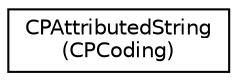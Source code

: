 digraph "Graphical Class Hierarchy"
{
  edge [fontname="Helvetica",fontsize="10",labelfontname="Helvetica",labelfontsize="10"];
  node [fontname="Helvetica",fontsize="10",shape=record];
  rankdir="LR";
  Node1 [label="CPAttributedString\l(CPCoding)",height=0.2,width=0.4,color="black", fillcolor="white", style="filled",URL="$category_c_p_attributed_string_07_c_p_coding_08.html"];
}
